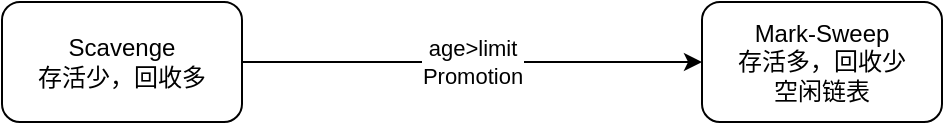 <mxfile version="20.1.1" type="github">
  <diagram id="fi-OBeDVoVyC95V5E4uT" name="Page-1">
    <mxGraphModel dx="2253" dy="801" grid="1" gridSize="10" guides="1" tooltips="1" connect="1" arrows="1" fold="1" page="1" pageScale="1" pageWidth="827" pageHeight="1169" math="0" shadow="0">
      <root>
        <mxCell id="0" />
        <mxCell id="1" parent="0" />
        <mxCell id="1qy-laCBAELHmcL6I-pK-2" value="Mark-Sweep&lt;br&gt;存活多，回收少&lt;br&gt;空闲链表" style="rounded=1;whiteSpace=wrap;html=1;" vertex="1" parent="1">
          <mxGeometry x="120" y="290" width="120" height="60" as="geometry" />
        </mxCell>
        <mxCell id="1qy-laCBAELHmcL6I-pK-4" value="age&amp;gt;limit&lt;br&gt;Promotion" style="edgeStyle=orthogonalEdgeStyle;rounded=0;orthogonalLoop=1;jettySize=auto;html=1;" edge="1" parent="1" source="1qy-laCBAELHmcL6I-pK-3" target="1qy-laCBAELHmcL6I-pK-2">
          <mxGeometry relative="1" as="geometry">
            <mxPoint x="-69" y="320" as="sourcePoint" />
            <mxPoint x="101" y="320" as="targetPoint" />
          </mxGeometry>
        </mxCell>
        <mxCell id="1qy-laCBAELHmcL6I-pK-3" value="Scavenge&lt;br&gt;存活少，回收多" style="rounded=1;whiteSpace=wrap;html=1;" vertex="1" parent="1">
          <mxGeometry x="-230" y="290" width="120" height="60" as="geometry" />
        </mxCell>
      </root>
    </mxGraphModel>
  </diagram>
</mxfile>
